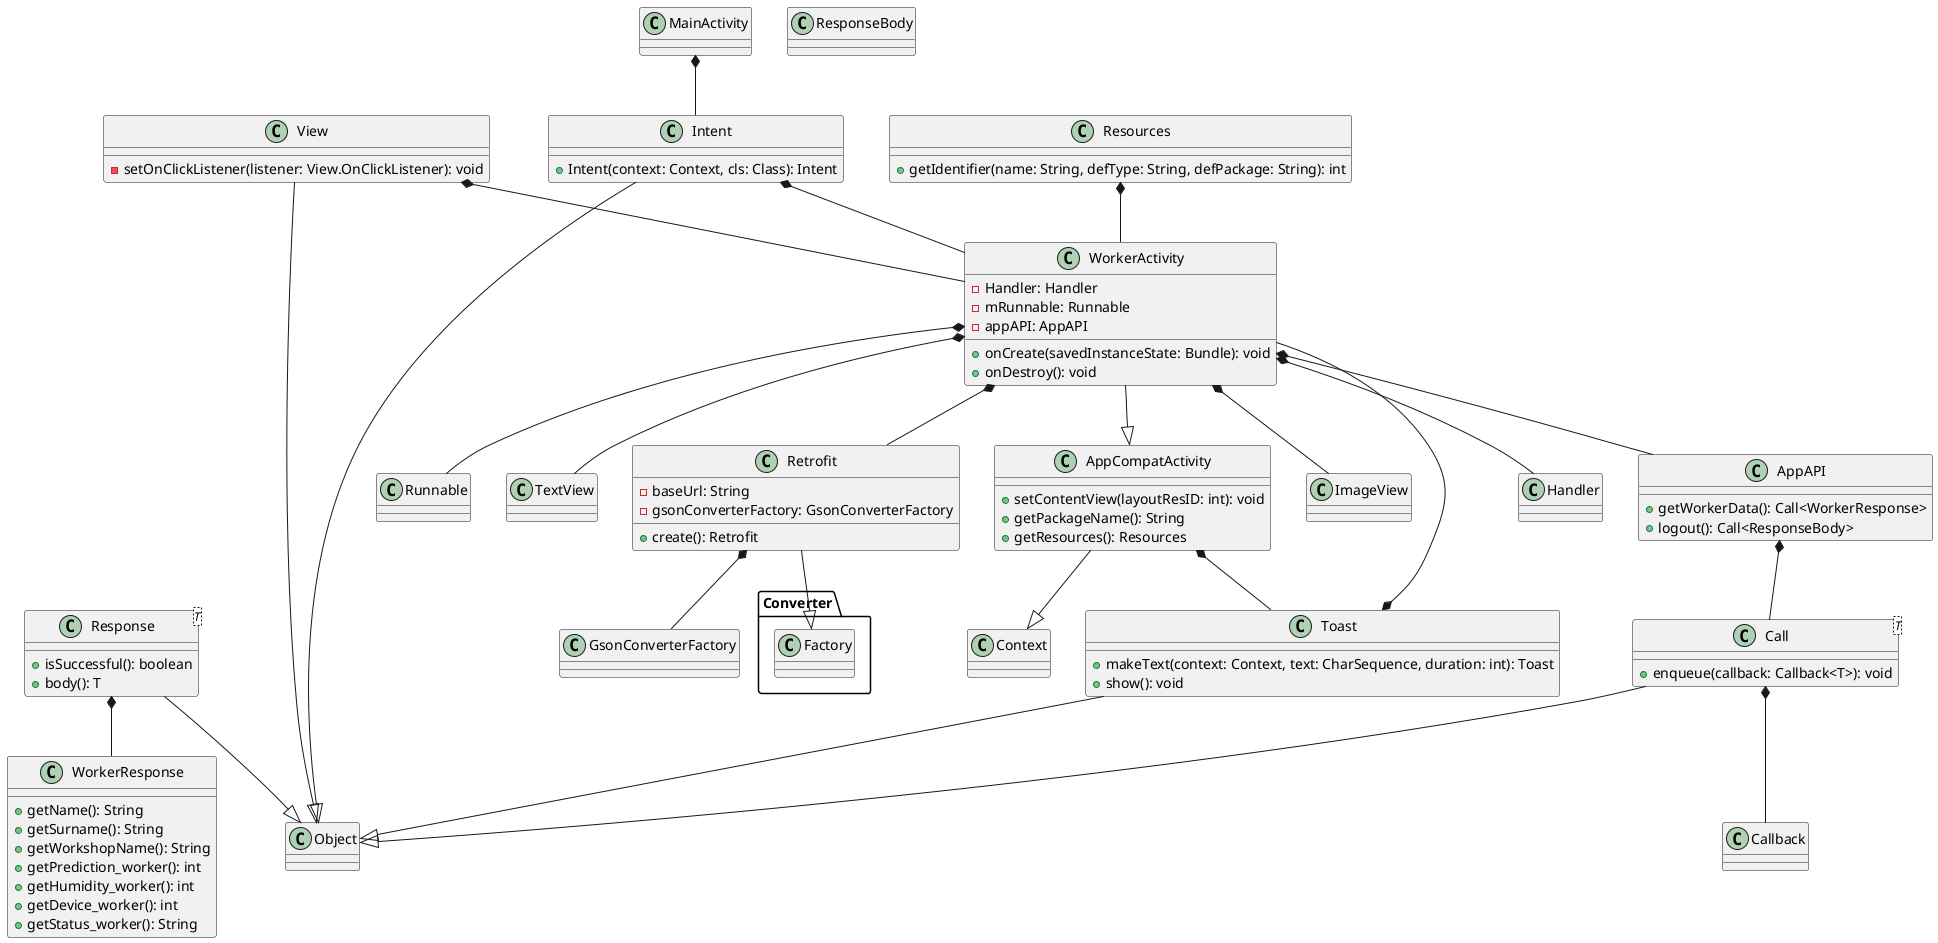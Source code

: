 @startuml
class WorkerActivity {
    - Handler: Handler
    - mRunnable: Runnable
    - appAPI: AppAPI
    + onCreate(savedInstanceState: Bundle): void
    + onDestroy(): void
}

class Retrofit {
    - baseUrl: String
    - gsonConverterFactory: GsonConverterFactory
    + create(): Retrofit
}

class TextView {
}

class ImageView {
}

class Call<T> {
    + enqueue(callback: Callback<T>): void
}

class Response<T> {
    + isSuccessful(): boolean
    + body(): T
}

class WorkerResponse {
    + getName(): String
    + getSurname(): String
    + getWorkshopName(): String
    + getPrediction_worker(): int
    + getHumidity_worker(): int
    + getDevice_worker(): int
    + getStatus_worker(): String
}

class Toast {
    + makeText(context: Context, text: CharSequence, duration: int): Toast
    + show(): void
}

class Intent {
    + Intent(context: Context, cls: Class): Intent
}

class MainActivity {
}

class AppAPI {
    + getWorkerData(): Call<WorkerResponse>
    + logout(): Call<ResponseBody>
}

class ResponseBody {
}

class View {
    - setOnClickListener(listener: View.OnClickListener): void
}

class AppCompatActivity {
    + setContentView(layoutResID: int): void
    + getPackageName(): String
    + getResources(): Resources
}

class Resources {
    + getIdentifier(name: String, defType: String, defPackage: String): int
}

WorkerActivity --|> AppCompatActivity
AppCompatActivity --|> Context
Retrofit --|> Converter.Factory
Call --|> Object
Response --|> Object
Intent --|> Object
Toast --|> Object
View --|> Object

WorkerActivity *-- Handler
WorkerActivity *-- Runnable
WorkerActivity *-- AppAPI
WorkerActivity *-- Retrofit
WorkerActivity *-- TextView
WorkerActivity *-- ImageView

AppAPI *-- Call
Retrofit *-- GsonConverterFactory

Call *-- Callback
Response *-- WorkerResponse
Toast *-- WorkerActivity
Intent *-- WorkerActivity
MainActivity *-- Intent
AppCompatActivity *-- Toast
Resources *-- WorkerActivity
View *-- WorkerActivity

@enduml
